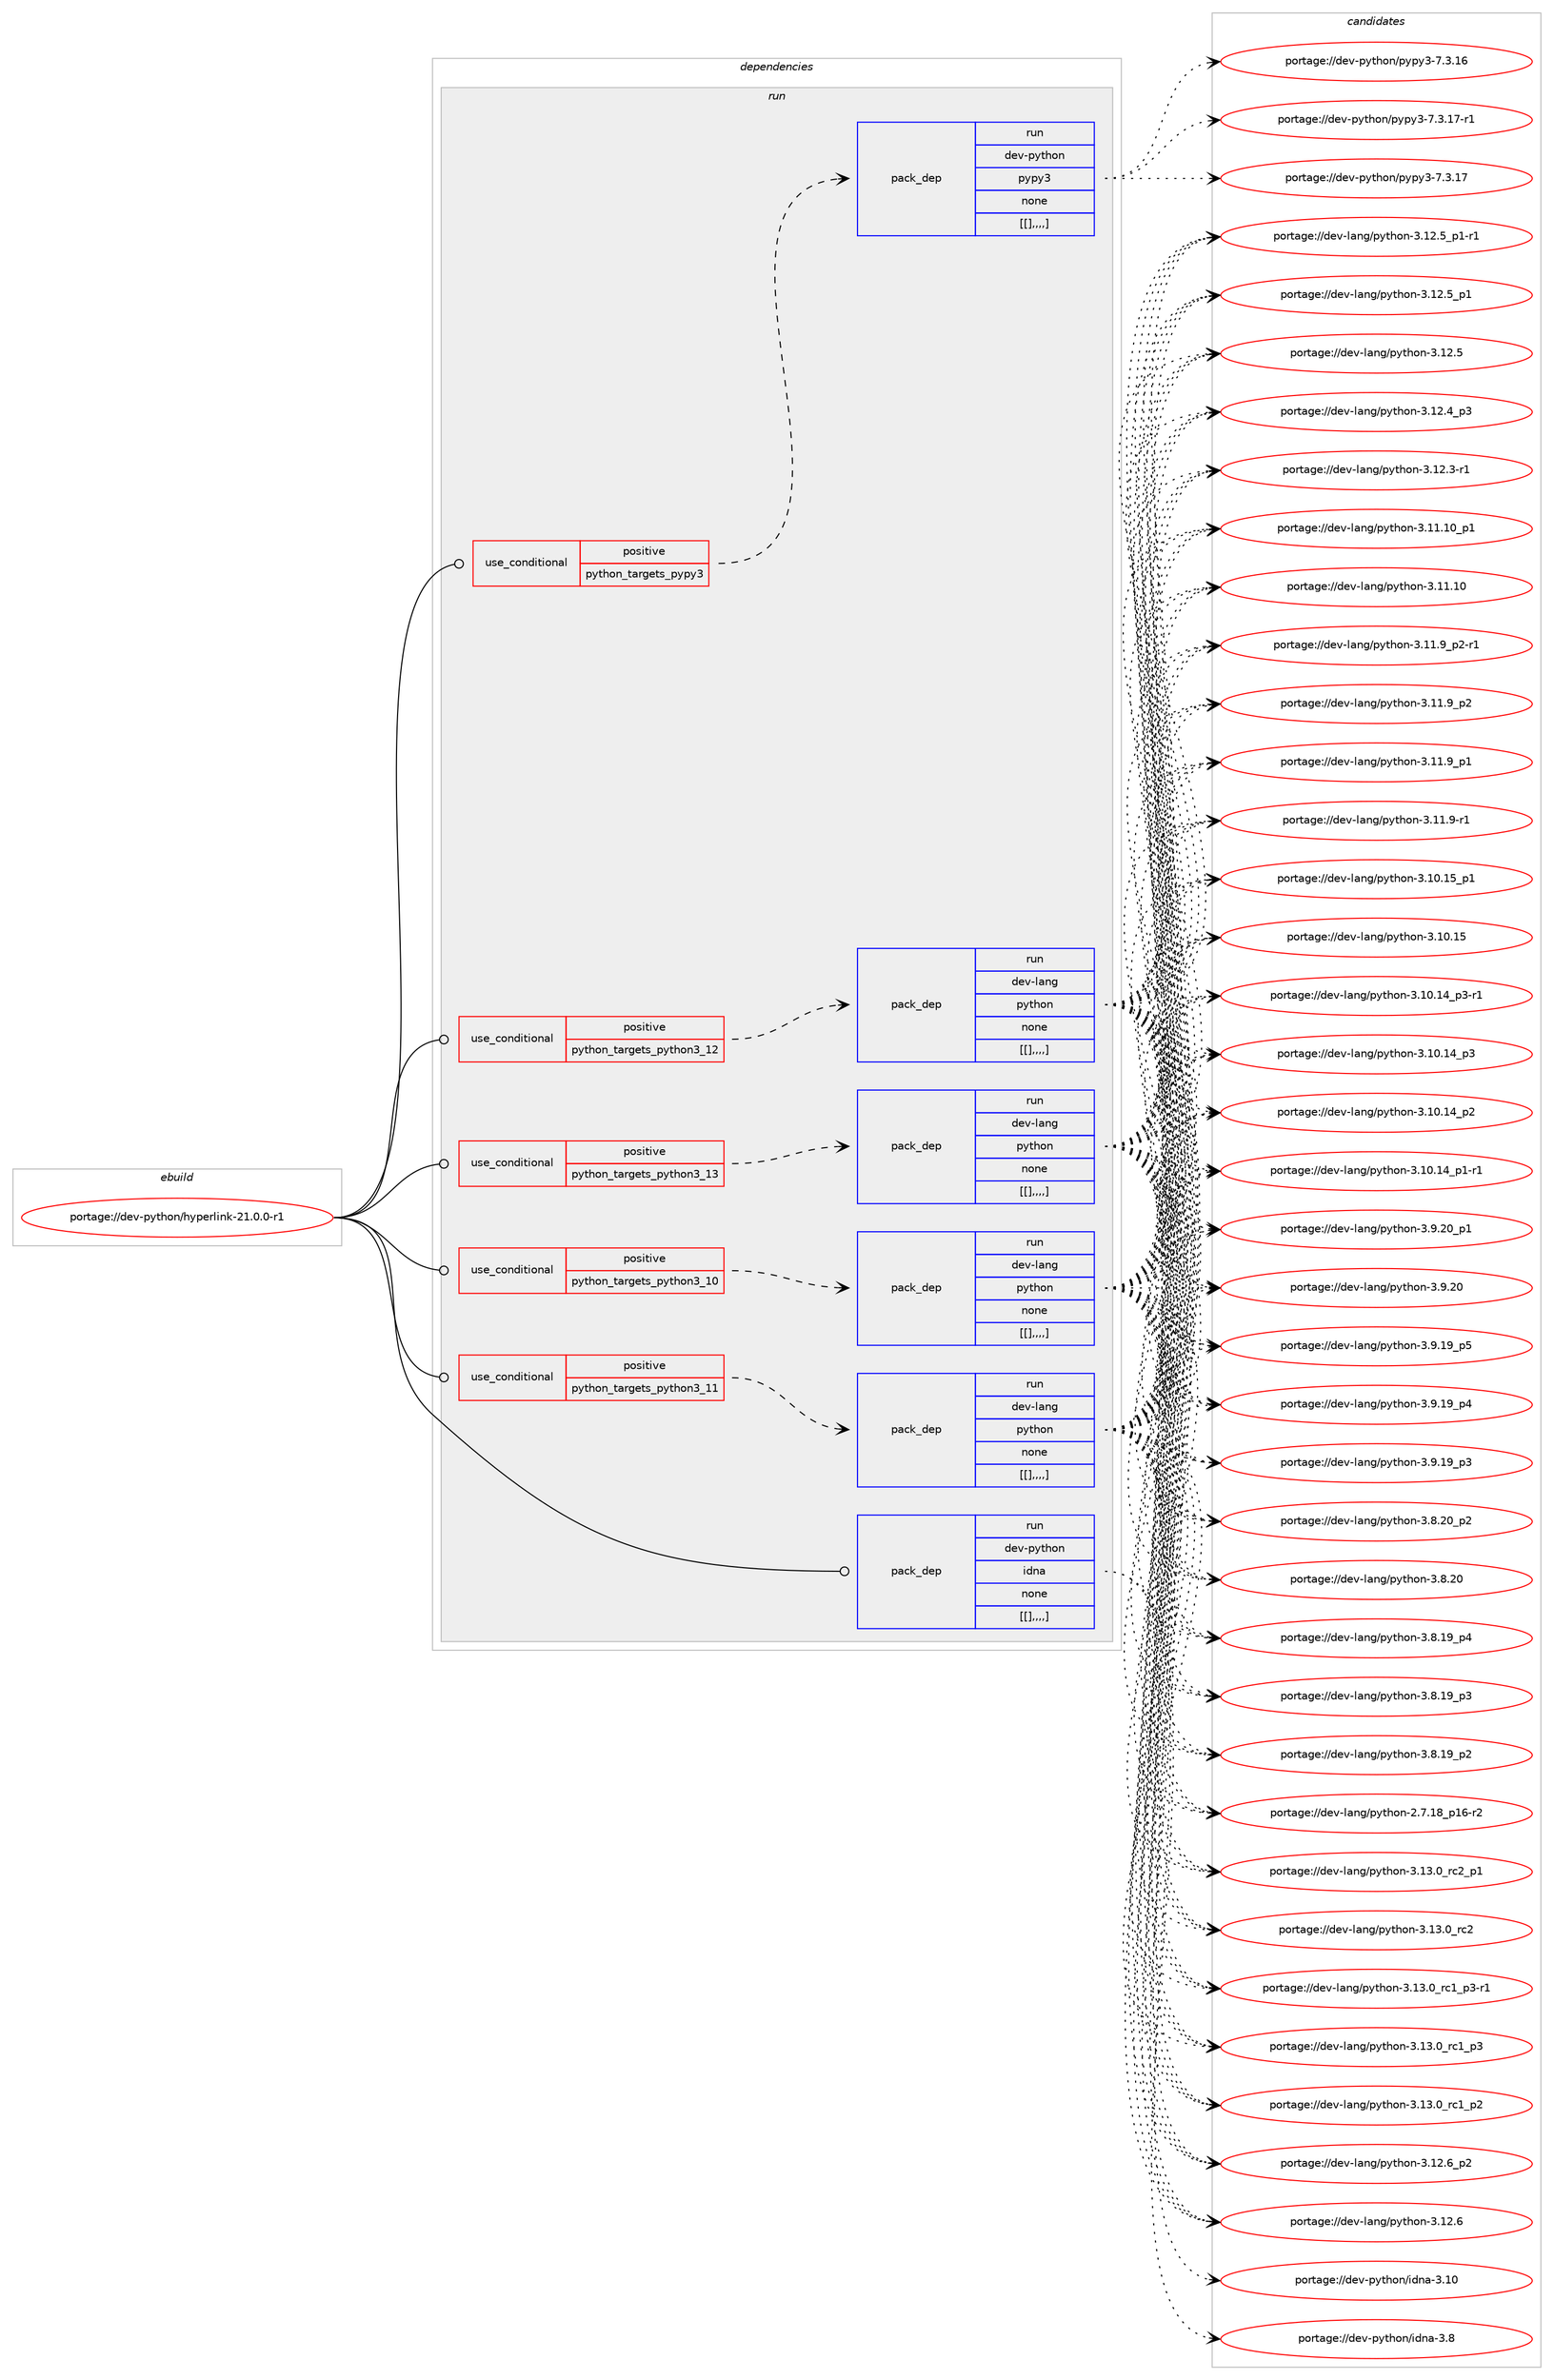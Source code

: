 digraph prolog {

# *************
# Graph options
# *************

newrank=true;
concentrate=true;
compound=true;
graph [rankdir=LR,fontname=Helvetica,fontsize=10,ranksep=1.5];#, ranksep=2.5, nodesep=0.2];
edge  [arrowhead=vee];
node  [fontname=Helvetica,fontsize=10];

# **********
# The ebuild
# **********

subgraph cluster_leftcol {
color=gray;
label=<<i>ebuild</i>>;
id [label="portage://dev-python/hyperlink-21.0.0-r1", color=red, width=4, href="../dev-python/hyperlink-21.0.0-r1.svg"];
}

# ****************
# The dependencies
# ****************

subgraph cluster_midcol {
color=gray;
label=<<i>dependencies</i>>;
subgraph cluster_compile {
fillcolor="#eeeeee";
style=filled;
label=<<i>compile</i>>;
}
subgraph cluster_compileandrun {
fillcolor="#eeeeee";
style=filled;
label=<<i>compile and run</i>>;
}
subgraph cluster_run {
fillcolor="#eeeeee";
style=filled;
label=<<i>run</i>>;
subgraph cond34598 {
dependency149728 [label=<<TABLE BORDER="0" CELLBORDER="1" CELLSPACING="0" CELLPADDING="4"><TR><TD ROWSPAN="3" CELLPADDING="10">use_conditional</TD></TR><TR><TD>positive</TD></TR><TR><TD>python_targets_pypy3</TD></TR></TABLE>>, shape=none, color=red];
subgraph pack113916 {
dependency149729 [label=<<TABLE BORDER="0" CELLBORDER="1" CELLSPACING="0" CELLPADDING="4" WIDTH="220"><TR><TD ROWSPAN="6" CELLPADDING="30">pack_dep</TD></TR><TR><TD WIDTH="110">run</TD></TR><TR><TD>dev-python</TD></TR><TR><TD>pypy3</TD></TR><TR><TD>none</TD></TR><TR><TD>[[],,,,]</TD></TR></TABLE>>, shape=none, color=blue];
}
dependency149728:e -> dependency149729:w [weight=20,style="dashed",arrowhead="vee"];
}
id:e -> dependency149728:w [weight=20,style="solid",arrowhead="odot"];
subgraph cond34599 {
dependency149730 [label=<<TABLE BORDER="0" CELLBORDER="1" CELLSPACING="0" CELLPADDING="4"><TR><TD ROWSPAN="3" CELLPADDING="10">use_conditional</TD></TR><TR><TD>positive</TD></TR><TR><TD>python_targets_python3_10</TD></TR></TABLE>>, shape=none, color=red];
subgraph pack113917 {
dependency149731 [label=<<TABLE BORDER="0" CELLBORDER="1" CELLSPACING="0" CELLPADDING="4" WIDTH="220"><TR><TD ROWSPAN="6" CELLPADDING="30">pack_dep</TD></TR><TR><TD WIDTH="110">run</TD></TR><TR><TD>dev-lang</TD></TR><TR><TD>python</TD></TR><TR><TD>none</TD></TR><TR><TD>[[],,,,]</TD></TR></TABLE>>, shape=none, color=blue];
}
dependency149730:e -> dependency149731:w [weight=20,style="dashed",arrowhead="vee"];
}
id:e -> dependency149730:w [weight=20,style="solid",arrowhead="odot"];
subgraph cond34600 {
dependency149732 [label=<<TABLE BORDER="0" CELLBORDER="1" CELLSPACING="0" CELLPADDING="4"><TR><TD ROWSPAN="3" CELLPADDING="10">use_conditional</TD></TR><TR><TD>positive</TD></TR><TR><TD>python_targets_python3_11</TD></TR></TABLE>>, shape=none, color=red];
subgraph pack113918 {
dependency149733 [label=<<TABLE BORDER="0" CELLBORDER="1" CELLSPACING="0" CELLPADDING="4" WIDTH="220"><TR><TD ROWSPAN="6" CELLPADDING="30">pack_dep</TD></TR><TR><TD WIDTH="110">run</TD></TR><TR><TD>dev-lang</TD></TR><TR><TD>python</TD></TR><TR><TD>none</TD></TR><TR><TD>[[],,,,]</TD></TR></TABLE>>, shape=none, color=blue];
}
dependency149732:e -> dependency149733:w [weight=20,style="dashed",arrowhead="vee"];
}
id:e -> dependency149732:w [weight=20,style="solid",arrowhead="odot"];
subgraph cond34601 {
dependency149734 [label=<<TABLE BORDER="0" CELLBORDER="1" CELLSPACING="0" CELLPADDING="4"><TR><TD ROWSPAN="3" CELLPADDING="10">use_conditional</TD></TR><TR><TD>positive</TD></TR><TR><TD>python_targets_python3_12</TD></TR></TABLE>>, shape=none, color=red];
subgraph pack113919 {
dependency149735 [label=<<TABLE BORDER="0" CELLBORDER="1" CELLSPACING="0" CELLPADDING="4" WIDTH="220"><TR><TD ROWSPAN="6" CELLPADDING="30">pack_dep</TD></TR><TR><TD WIDTH="110">run</TD></TR><TR><TD>dev-lang</TD></TR><TR><TD>python</TD></TR><TR><TD>none</TD></TR><TR><TD>[[],,,,]</TD></TR></TABLE>>, shape=none, color=blue];
}
dependency149734:e -> dependency149735:w [weight=20,style="dashed",arrowhead="vee"];
}
id:e -> dependency149734:w [weight=20,style="solid",arrowhead="odot"];
subgraph cond34602 {
dependency149736 [label=<<TABLE BORDER="0" CELLBORDER="1" CELLSPACING="0" CELLPADDING="4"><TR><TD ROWSPAN="3" CELLPADDING="10">use_conditional</TD></TR><TR><TD>positive</TD></TR><TR><TD>python_targets_python3_13</TD></TR></TABLE>>, shape=none, color=red];
subgraph pack113920 {
dependency149737 [label=<<TABLE BORDER="0" CELLBORDER="1" CELLSPACING="0" CELLPADDING="4" WIDTH="220"><TR><TD ROWSPAN="6" CELLPADDING="30">pack_dep</TD></TR><TR><TD WIDTH="110">run</TD></TR><TR><TD>dev-lang</TD></TR><TR><TD>python</TD></TR><TR><TD>none</TD></TR><TR><TD>[[],,,,]</TD></TR></TABLE>>, shape=none, color=blue];
}
dependency149736:e -> dependency149737:w [weight=20,style="dashed",arrowhead="vee"];
}
id:e -> dependency149736:w [weight=20,style="solid",arrowhead="odot"];
subgraph pack113921 {
dependency149738 [label=<<TABLE BORDER="0" CELLBORDER="1" CELLSPACING="0" CELLPADDING="4" WIDTH="220"><TR><TD ROWSPAN="6" CELLPADDING="30">pack_dep</TD></TR><TR><TD WIDTH="110">run</TD></TR><TR><TD>dev-python</TD></TR><TR><TD>idna</TD></TR><TR><TD>none</TD></TR><TR><TD>[[],,,,]</TD></TR></TABLE>>, shape=none, color=blue];
}
id:e -> dependency149738:w [weight=20,style="solid",arrowhead="odot"];
}
}

# **************
# The candidates
# **************

subgraph cluster_choices {
rank=same;
color=gray;
label=<<i>candidates</i>>;

subgraph choice113916 {
color=black;
nodesep=1;
choice100101118451121211161041111104711212111212151455546514649554511449 [label="portage://dev-python/pypy3-7.3.17-r1", color=red, width=4,href="../dev-python/pypy3-7.3.17-r1.svg"];
choice10010111845112121116104111110471121211121215145554651464955 [label="portage://dev-python/pypy3-7.3.17", color=red, width=4,href="../dev-python/pypy3-7.3.17.svg"];
choice10010111845112121116104111110471121211121215145554651464954 [label="portage://dev-python/pypy3-7.3.16", color=red, width=4,href="../dev-python/pypy3-7.3.16.svg"];
dependency149729:e -> choice100101118451121211161041111104711212111212151455546514649554511449:w [style=dotted,weight="100"];
dependency149729:e -> choice10010111845112121116104111110471121211121215145554651464955:w [style=dotted,weight="100"];
dependency149729:e -> choice10010111845112121116104111110471121211121215145554651464954:w [style=dotted,weight="100"];
}
subgraph choice113917 {
color=black;
nodesep=1;
choice100101118451089711010347112121116104111110455146495146489511499509511249 [label="portage://dev-lang/python-3.13.0_rc2_p1", color=red, width=4,href="../dev-lang/python-3.13.0_rc2_p1.svg"];
choice10010111845108971101034711212111610411111045514649514648951149950 [label="portage://dev-lang/python-3.13.0_rc2", color=red, width=4,href="../dev-lang/python-3.13.0_rc2.svg"];
choice1001011184510897110103471121211161041111104551464951464895114994995112514511449 [label="portage://dev-lang/python-3.13.0_rc1_p3-r1", color=red, width=4,href="../dev-lang/python-3.13.0_rc1_p3-r1.svg"];
choice100101118451089711010347112121116104111110455146495146489511499499511251 [label="portage://dev-lang/python-3.13.0_rc1_p3", color=red, width=4,href="../dev-lang/python-3.13.0_rc1_p3.svg"];
choice100101118451089711010347112121116104111110455146495146489511499499511250 [label="portage://dev-lang/python-3.13.0_rc1_p2", color=red, width=4,href="../dev-lang/python-3.13.0_rc1_p2.svg"];
choice100101118451089711010347112121116104111110455146495046549511250 [label="portage://dev-lang/python-3.12.6_p2", color=red, width=4,href="../dev-lang/python-3.12.6_p2.svg"];
choice10010111845108971101034711212111610411111045514649504654 [label="portage://dev-lang/python-3.12.6", color=red, width=4,href="../dev-lang/python-3.12.6.svg"];
choice1001011184510897110103471121211161041111104551464950465395112494511449 [label="portage://dev-lang/python-3.12.5_p1-r1", color=red, width=4,href="../dev-lang/python-3.12.5_p1-r1.svg"];
choice100101118451089711010347112121116104111110455146495046539511249 [label="portage://dev-lang/python-3.12.5_p1", color=red, width=4,href="../dev-lang/python-3.12.5_p1.svg"];
choice10010111845108971101034711212111610411111045514649504653 [label="portage://dev-lang/python-3.12.5", color=red, width=4,href="../dev-lang/python-3.12.5.svg"];
choice100101118451089711010347112121116104111110455146495046529511251 [label="portage://dev-lang/python-3.12.4_p3", color=red, width=4,href="../dev-lang/python-3.12.4_p3.svg"];
choice100101118451089711010347112121116104111110455146495046514511449 [label="portage://dev-lang/python-3.12.3-r1", color=red, width=4,href="../dev-lang/python-3.12.3-r1.svg"];
choice10010111845108971101034711212111610411111045514649494649489511249 [label="portage://dev-lang/python-3.11.10_p1", color=red, width=4,href="../dev-lang/python-3.11.10_p1.svg"];
choice1001011184510897110103471121211161041111104551464949464948 [label="portage://dev-lang/python-3.11.10", color=red, width=4,href="../dev-lang/python-3.11.10.svg"];
choice1001011184510897110103471121211161041111104551464949465795112504511449 [label="portage://dev-lang/python-3.11.9_p2-r1", color=red, width=4,href="../dev-lang/python-3.11.9_p2-r1.svg"];
choice100101118451089711010347112121116104111110455146494946579511250 [label="portage://dev-lang/python-3.11.9_p2", color=red, width=4,href="../dev-lang/python-3.11.9_p2.svg"];
choice100101118451089711010347112121116104111110455146494946579511249 [label="portage://dev-lang/python-3.11.9_p1", color=red, width=4,href="../dev-lang/python-3.11.9_p1.svg"];
choice100101118451089711010347112121116104111110455146494946574511449 [label="portage://dev-lang/python-3.11.9-r1", color=red, width=4,href="../dev-lang/python-3.11.9-r1.svg"];
choice10010111845108971101034711212111610411111045514649484649539511249 [label="portage://dev-lang/python-3.10.15_p1", color=red, width=4,href="../dev-lang/python-3.10.15_p1.svg"];
choice1001011184510897110103471121211161041111104551464948464953 [label="portage://dev-lang/python-3.10.15", color=red, width=4,href="../dev-lang/python-3.10.15.svg"];
choice100101118451089711010347112121116104111110455146494846495295112514511449 [label="portage://dev-lang/python-3.10.14_p3-r1", color=red, width=4,href="../dev-lang/python-3.10.14_p3-r1.svg"];
choice10010111845108971101034711212111610411111045514649484649529511251 [label="portage://dev-lang/python-3.10.14_p3", color=red, width=4,href="../dev-lang/python-3.10.14_p3.svg"];
choice10010111845108971101034711212111610411111045514649484649529511250 [label="portage://dev-lang/python-3.10.14_p2", color=red, width=4,href="../dev-lang/python-3.10.14_p2.svg"];
choice100101118451089711010347112121116104111110455146494846495295112494511449 [label="portage://dev-lang/python-3.10.14_p1-r1", color=red, width=4,href="../dev-lang/python-3.10.14_p1-r1.svg"];
choice100101118451089711010347112121116104111110455146574650489511249 [label="portage://dev-lang/python-3.9.20_p1", color=red, width=4,href="../dev-lang/python-3.9.20_p1.svg"];
choice10010111845108971101034711212111610411111045514657465048 [label="portage://dev-lang/python-3.9.20", color=red, width=4,href="../dev-lang/python-3.9.20.svg"];
choice100101118451089711010347112121116104111110455146574649579511253 [label="portage://dev-lang/python-3.9.19_p5", color=red, width=4,href="../dev-lang/python-3.9.19_p5.svg"];
choice100101118451089711010347112121116104111110455146574649579511252 [label="portage://dev-lang/python-3.9.19_p4", color=red, width=4,href="../dev-lang/python-3.9.19_p4.svg"];
choice100101118451089711010347112121116104111110455146574649579511251 [label="portage://dev-lang/python-3.9.19_p3", color=red, width=4,href="../dev-lang/python-3.9.19_p3.svg"];
choice100101118451089711010347112121116104111110455146564650489511250 [label="portage://dev-lang/python-3.8.20_p2", color=red, width=4,href="../dev-lang/python-3.8.20_p2.svg"];
choice10010111845108971101034711212111610411111045514656465048 [label="portage://dev-lang/python-3.8.20", color=red, width=4,href="../dev-lang/python-3.8.20.svg"];
choice100101118451089711010347112121116104111110455146564649579511252 [label="portage://dev-lang/python-3.8.19_p4", color=red, width=4,href="../dev-lang/python-3.8.19_p4.svg"];
choice100101118451089711010347112121116104111110455146564649579511251 [label="portage://dev-lang/python-3.8.19_p3", color=red, width=4,href="../dev-lang/python-3.8.19_p3.svg"];
choice100101118451089711010347112121116104111110455146564649579511250 [label="portage://dev-lang/python-3.8.19_p2", color=red, width=4,href="../dev-lang/python-3.8.19_p2.svg"];
choice100101118451089711010347112121116104111110455046554649569511249544511450 [label="portage://dev-lang/python-2.7.18_p16-r2", color=red, width=4,href="../dev-lang/python-2.7.18_p16-r2.svg"];
dependency149731:e -> choice100101118451089711010347112121116104111110455146495146489511499509511249:w [style=dotted,weight="100"];
dependency149731:e -> choice10010111845108971101034711212111610411111045514649514648951149950:w [style=dotted,weight="100"];
dependency149731:e -> choice1001011184510897110103471121211161041111104551464951464895114994995112514511449:w [style=dotted,weight="100"];
dependency149731:e -> choice100101118451089711010347112121116104111110455146495146489511499499511251:w [style=dotted,weight="100"];
dependency149731:e -> choice100101118451089711010347112121116104111110455146495146489511499499511250:w [style=dotted,weight="100"];
dependency149731:e -> choice100101118451089711010347112121116104111110455146495046549511250:w [style=dotted,weight="100"];
dependency149731:e -> choice10010111845108971101034711212111610411111045514649504654:w [style=dotted,weight="100"];
dependency149731:e -> choice1001011184510897110103471121211161041111104551464950465395112494511449:w [style=dotted,weight="100"];
dependency149731:e -> choice100101118451089711010347112121116104111110455146495046539511249:w [style=dotted,weight="100"];
dependency149731:e -> choice10010111845108971101034711212111610411111045514649504653:w [style=dotted,weight="100"];
dependency149731:e -> choice100101118451089711010347112121116104111110455146495046529511251:w [style=dotted,weight="100"];
dependency149731:e -> choice100101118451089711010347112121116104111110455146495046514511449:w [style=dotted,weight="100"];
dependency149731:e -> choice10010111845108971101034711212111610411111045514649494649489511249:w [style=dotted,weight="100"];
dependency149731:e -> choice1001011184510897110103471121211161041111104551464949464948:w [style=dotted,weight="100"];
dependency149731:e -> choice1001011184510897110103471121211161041111104551464949465795112504511449:w [style=dotted,weight="100"];
dependency149731:e -> choice100101118451089711010347112121116104111110455146494946579511250:w [style=dotted,weight="100"];
dependency149731:e -> choice100101118451089711010347112121116104111110455146494946579511249:w [style=dotted,weight="100"];
dependency149731:e -> choice100101118451089711010347112121116104111110455146494946574511449:w [style=dotted,weight="100"];
dependency149731:e -> choice10010111845108971101034711212111610411111045514649484649539511249:w [style=dotted,weight="100"];
dependency149731:e -> choice1001011184510897110103471121211161041111104551464948464953:w [style=dotted,weight="100"];
dependency149731:e -> choice100101118451089711010347112121116104111110455146494846495295112514511449:w [style=dotted,weight="100"];
dependency149731:e -> choice10010111845108971101034711212111610411111045514649484649529511251:w [style=dotted,weight="100"];
dependency149731:e -> choice10010111845108971101034711212111610411111045514649484649529511250:w [style=dotted,weight="100"];
dependency149731:e -> choice100101118451089711010347112121116104111110455146494846495295112494511449:w [style=dotted,weight="100"];
dependency149731:e -> choice100101118451089711010347112121116104111110455146574650489511249:w [style=dotted,weight="100"];
dependency149731:e -> choice10010111845108971101034711212111610411111045514657465048:w [style=dotted,weight="100"];
dependency149731:e -> choice100101118451089711010347112121116104111110455146574649579511253:w [style=dotted,weight="100"];
dependency149731:e -> choice100101118451089711010347112121116104111110455146574649579511252:w [style=dotted,weight="100"];
dependency149731:e -> choice100101118451089711010347112121116104111110455146574649579511251:w [style=dotted,weight="100"];
dependency149731:e -> choice100101118451089711010347112121116104111110455146564650489511250:w [style=dotted,weight="100"];
dependency149731:e -> choice10010111845108971101034711212111610411111045514656465048:w [style=dotted,weight="100"];
dependency149731:e -> choice100101118451089711010347112121116104111110455146564649579511252:w [style=dotted,weight="100"];
dependency149731:e -> choice100101118451089711010347112121116104111110455146564649579511251:w [style=dotted,weight="100"];
dependency149731:e -> choice100101118451089711010347112121116104111110455146564649579511250:w [style=dotted,weight="100"];
dependency149731:e -> choice100101118451089711010347112121116104111110455046554649569511249544511450:w [style=dotted,weight="100"];
}
subgraph choice113918 {
color=black;
nodesep=1;
choice100101118451089711010347112121116104111110455146495146489511499509511249 [label="portage://dev-lang/python-3.13.0_rc2_p1", color=red, width=4,href="../dev-lang/python-3.13.0_rc2_p1.svg"];
choice10010111845108971101034711212111610411111045514649514648951149950 [label="portage://dev-lang/python-3.13.0_rc2", color=red, width=4,href="../dev-lang/python-3.13.0_rc2.svg"];
choice1001011184510897110103471121211161041111104551464951464895114994995112514511449 [label="portage://dev-lang/python-3.13.0_rc1_p3-r1", color=red, width=4,href="../dev-lang/python-3.13.0_rc1_p3-r1.svg"];
choice100101118451089711010347112121116104111110455146495146489511499499511251 [label="portage://dev-lang/python-3.13.0_rc1_p3", color=red, width=4,href="../dev-lang/python-3.13.0_rc1_p3.svg"];
choice100101118451089711010347112121116104111110455146495146489511499499511250 [label="portage://dev-lang/python-3.13.0_rc1_p2", color=red, width=4,href="../dev-lang/python-3.13.0_rc1_p2.svg"];
choice100101118451089711010347112121116104111110455146495046549511250 [label="portage://dev-lang/python-3.12.6_p2", color=red, width=4,href="../dev-lang/python-3.12.6_p2.svg"];
choice10010111845108971101034711212111610411111045514649504654 [label="portage://dev-lang/python-3.12.6", color=red, width=4,href="../dev-lang/python-3.12.6.svg"];
choice1001011184510897110103471121211161041111104551464950465395112494511449 [label="portage://dev-lang/python-3.12.5_p1-r1", color=red, width=4,href="../dev-lang/python-3.12.5_p1-r1.svg"];
choice100101118451089711010347112121116104111110455146495046539511249 [label="portage://dev-lang/python-3.12.5_p1", color=red, width=4,href="../dev-lang/python-3.12.5_p1.svg"];
choice10010111845108971101034711212111610411111045514649504653 [label="portage://dev-lang/python-3.12.5", color=red, width=4,href="../dev-lang/python-3.12.5.svg"];
choice100101118451089711010347112121116104111110455146495046529511251 [label="portage://dev-lang/python-3.12.4_p3", color=red, width=4,href="../dev-lang/python-3.12.4_p3.svg"];
choice100101118451089711010347112121116104111110455146495046514511449 [label="portage://dev-lang/python-3.12.3-r1", color=red, width=4,href="../dev-lang/python-3.12.3-r1.svg"];
choice10010111845108971101034711212111610411111045514649494649489511249 [label="portage://dev-lang/python-3.11.10_p1", color=red, width=4,href="../dev-lang/python-3.11.10_p1.svg"];
choice1001011184510897110103471121211161041111104551464949464948 [label="portage://dev-lang/python-3.11.10", color=red, width=4,href="../dev-lang/python-3.11.10.svg"];
choice1001011184510897110103471121211161041111104551464949465795112504511449 [label="portage://dev-lang/python-3.11.9_p2-r1", color=red, width=4,href="../dev-lang/python-3.11.9_p2-r1.svg"];
choice100101118451089711010347112121116104111110455146494946579511250 [label="portage://dev-lang/python-3.11.9_p2", color=red, width=4,href="../dev-lang/python-3.11.9_p2.svg"];
choice100101118451089711010347112121116104111110455146494946579511249 [label="portage://dev-lang/python-3.11.9_p1", color=red, width=4,href="../dev-lang/python-3.11.9_p1.svg"];
choice100101118451089711010347112121116104111110455146494946574511449 [label="portage://dev-lang/python-3.11.9-r1", color=red, width=4,href="../dev-lang/python-3.11.9-r1.svg"];
choice10010111845108971101034711212111610411111045514649484649539511249 [label="portage://dev-lang/python-3.10.15_p1", color=red, width=4,href="../dev-lang/python-3.10.15_p1.svg"];
choice1001011184510897110103471121211161041111104551464948464953 [label="portage://dev-lang/python-3.10.15", color=red, width=4,href="../dev-lang/python-3.10.15.svg"];
choice100101118451089711010347112121116104111110455146494846495295112514511449 [label="portage://dev-lang/python-3.10.14_p3-r1", color=red, width=4,href="../dev-lang/python-3.10.14_p3-r1.svg"];
choice10010111845108971101034711212111610411111045514649484649529511251 [label="portage://dev-lang/python-3.10.14_p3", color=red, width=4,href="../dev-lang/python-3.10.14_p3.svg"];
choice10010111845108971101034711212111610411111045514649484649529511250 [label="portage://dev-lang/python-3.10.14_p2", color=red, width=4,href="../dev-lang/python-3.10.14_p2.svg"];
choice100101118451089711010347112121116104111110455146494846495295112494511449 [label="portage://dev-lang/python-3.10.14_p1-r1", color=red, width=4,href="../dev-lang/python-3.10.14_p1-r1.svg"];
choice100101118451089711010347112121116104111110455146574650489511249 [label="portage://dev-lang/python-3.9.20_p1", color=red, width=4,href="../dev-lang/python-3.9.20_p1.svg"];
choice10010111845108971101034711212111610411111045514657465048 [label="portage://dev-lang/python-3.9.20", color=red, width=4,href="../dev-lang/python-3.9.20.svg"];
choice100101118451089711010347112121116104111110455146574649579511253 [label="portage://dev-lang/python-3.9.19_p5", color=red, width=4,href="../dev-lang/python-3.9.19_p5.svg"];
choice100101118451089711010347112121116104111110455146574649579511252 [label="portage://dev-lang/python-3.9.19_p4", color=red, width=4,href="../dev-lang/python-3.9.19_p4.svg"];
choice100101118451089711010347112121116104111110455146574649579511251 [label="portage://dev-lang/python-3.9.19_p3", color=red, width=4,href="../dev-lang/python-3.9.19_p3.svg"];
choice100101118451089711010347112121116104111110455146564650489511250 [label="portage://dev-lang/python-3.8.20_p2", color=red, width=4,href="../dev-lang/python-3.8.20_p2.svg"];
choice10010111845108971101034711212111610411111045514656465048 [label="portage://dev-lang/python-3.8.20", color=red, width=4,href="../dev-lang/python-3.8.20.svg"];
choice100101118451089711010347112121116104111110455146564649579511252 [label="portage://dev-lang/python-3.8.19_p4", color=red, width=4,href="../dev-lang/python-3.8.19_p4.svg"];
choice100101118451089711010347112121116104111110455146564649579511251 [label="portage://dev-lang/python-3.8.19_p3", color=red, width=4,href="../dev-lang/python-3.8.19_p3.svg"];
choice100101118451089711010347112121116104111110455146564649579511250 [label="portage://dev-lang/python-3.8.19_p2", color=red, width=4,href="../dev-lang/python-3.8.19_p2.svg"];
choice100101118451089711010347112121116104111110455046554649569511249544511450 [label="portage://dev-lang/python-2.7.18_p16-r2", color=red, width=4,href="../dev-lang/python-2.7.18_p16-r2.svg"];
dependency149733:e -> choice100101118451089711010347112121116104111110455146495146489511499509511249:w [style=dotted,weight="100"];
dependency149733:e -> choice10010111845108971101034711212111610411111045514649514648951149950:w [style=dotted,weight="100"];
dependency149733:e -> choice1001011184510897110103471121211161041111104551464951464895114994995112514511449:w [style=dotted,weight="100"];
dependency149733:e -> choice100101118451089711010347112121116104111110455146495146489511499499511251:w [style=dotted,weight="100"];
dependency149733:e -> choice100101118451089711010347112121116104111110455146495146489511499499511250:w [style=dotted,weight="100"];
dependency149733:e -> choice100101118451089711010347112121116104111110455146495046549511250:w [style=dotted,weight="100"];
dependency149733:e -> choice10010111845108971101034711212111610411111045514649504654:w [style=dotted,weight="100"];
dependency149733:e -> choice1001011184510897110103471121211161041111104551464950465395112494511449:w [style=dotted,weight="100"];
dependency149733:e -> choice100101118451089711010347112121116104111110455146495046539511249:w [style=dotted,weight="100"];
dependency149733:e -> choice10010111845108971101034711212111610411111045514649504653:w [style=dotted,weight="100"];
dependency149733:e -> choice100101118451089711010347112121116104111110455146495046529511251:w [style=dotted,weight="100"];
dependency149733:e -> choice100101118451089711010347112121116104111110455146495046514511449:w [style=dotted,weight="100"];
dependency149733:e -> choice10010111845108971101034711212111610411111045514649494649489511249:w [style=dotted,weight="100"];
dependency149733:e -> choice1001011184510897110103471121211161041111104551464949464948:w [style=dotted,weight="100"];
dependency149733:e -> choice1001011184510897110103471121211161041111104551464949465795112504511449:w [style=dotted,weight="100"];
dependency149733:e -> choice100101118451089711010347112121116104111110455146494946579511250:w [style=dotted,weight="100"];
dependency149733:e -> choice100101118451089711010347112121116104111110455146494946579511249:w [style=dotted,weight="100"];
dependency149733:e -> choice100101118451089711010347112121116104111110455146494946574511449:w [style=dotted,weight="100"];
dependency149733:e -> choice10010111845108971101034711212111610411111045514649484649539511249:w [style=dotted,weight="100"];
dependency149733:e -> choice1001011184510897110103471121211161041111104551464948464953:w [style=dotted,weight="100"];
dependency149733:e -> choice100101118451089711010347112121116104111110455146494846495295112514511449:w [style=dotted,weight="100"];
dependency149733:e -> choice10010111845108971101034711212111610411111045514649484649529511251:w [style=dotted,weight="100"];
dependency149733:e -> choice10010111845108971101034711212111610411111045514649484649529511250:w [style=dotted,weight="100"];
dependency149733:e -> choice100101118451089711010347112121116104111110455146494846495295112494511449:w [style=dotted,weight="100"];
dependency149733:e -> choice100101118451089711010347112121116104111110455146574650489511249:w [style=dotted,weight="100"];
dependency149733:e -> choice10010111845108971101034711212111610411111045514657465048:w [style=dotted,weight="100"];
dependency149733:e -> choice100101118451089711010347112121116104111110455146574649579511253:w [style=dotted,weight="100"];
dependency149733:e -> choice100101118451089711010347112121116104111110455146574649579511252:w [style=dotted,weight="100"];
dependency149733:e -> choice100101118451089711010347112121116104111110455146574649579511251:w [style=dotted,weight="100"];
dependency149733:e -> choice100101118451089711010347112121116104111110455146564650489511250:w [style=dotted,weight="100"];
dependency149733:e -> choice10010111845108971101034711212111610411111045514656465048:w [style=dotted,weight="100"];
dependency149733:e -> choice100101118451089711010347112121116104111110455146564649579511252:w [style=dotted,weight="100"];
dependency149733:e -> choice100101118451089711010347112121116104111110455146564649579511251:w [style=dotted,weight="100"];
dependency149733:e -> choice100101118451089711010347112121116104111110455146564649579511250:w [style=dotted,weight="100"];
dependency149733:e -> choice100101118451089711010347112121116104111110455046554649569511249544511450:w [style=dotted,weight="100"];
}
subgraph choice113919 {
color=black;
nodesep=1;
choice100101118451089711010347112121116104111110455146495146489511499509511249 [label="portage://dev-lang/python-3.13.0_rc2_p1", color=red, width=4,href="../dev-lang/python-3.13.0_rc2_p1.svg"];
choice10010111845108971101034711212111610411111045514649514648951149950 [label="portage://dev-lang/python-3.13.0_rc2", color=red, width=4,href="../dev-lang/python-3.13.0_rc2.svg"];
choice1001011184510897110103471121211161041111104551464951464895114994995112514511449 [label="portage://dev-lang/python-3.13.0_rc1_p3-r1", color=red, width=4,href="../dev-lang/python-3.13.0_rc1_p3-r1.svg"];
choice100101118451089711010347112121116104111110455146495146489511499499511251 [label="portage://dev-lang/python-3.13.0_rc1_p3", color=red, width=4,href="../dev-lang/python-3.13.0_rc1_p3.svg"];
choice100101118451089711010347112121116104111110455146495146489511499499511250 [label="portage://dev-lang/python-3.13.0_rc1_p2", color=red, width=4,href="../dev-lang/python-3.13.0_rc1_p2.svg"];
choice100101118451089711010347112121116104111110455146495046549511250 [label="portage://dev-lang/python-3.12.6_p2", color=red, width=4,href="../dev-lang/python-3.12.6_p2.svg"];
choice10010111845108971101034711212111610411111045514649504654 [label="portage://dev-lang/python-3.12.6", color=red, width=4,href="../dev-lang/python-3.12.6.svg"];
choice1001011184510897110103471121211161041111104551464950465395112494511449 [label="portage://dev-lang/python-3.12.5_p1-r1", color=red, width=4,href="../dev-lang/python-3.12.5_p1-r1.svg"];
choice100101118451089711010347112121116104111110455146495046539511249 [label="portage://dev-lang/python-3.12.5_p1", color=red, width=4,href="../dev-lang/python-3.12.5_p1.svg"];
choice10010111845108971101034711212111610411111045514649504653 [label="portage://dev-lang/python-3.12.5", color=red, width=4,href="../dev-lang/python-3.12.5.svg"];
choice100101118451089711010347112121116104111110455146495046529511251 [label="portage://dev-lang/python-3.12.4_p3", color=red, width=4,href="../dev-lang/python-3.12.4_p3.svg"];
choice100101118451089711010347112121116104111110455146495046514511449 [label="portage://dev-lang/python-3.12.3-r1", color=red, width=4,href="../dev-lang/python-3.12.3-r1.svg"];
choice10010111845108971101034711212111610411111045514649494649489511249 [label="portage://dev-lang/python-3.11.10_p1", color=red, width=4,href="../dev-lang/python-3.11.10_p1.svg"];
choice1001011184510897110103471121211161041111104551464949464948 [label="portage://dev-lang/python-3.11.10", color=red, width=4,href="../dev-lang/python-3.11.10.svg"];
choice1001011184510897110103471121211161041111104551464949465795112504511449 [label="portage://dev-lang/python-3.11.9_p2-r1", color=red, width=4,href="../dev-lang/python-3.11.9_p2-r1.svg"];
choice100101118451089711010347112121116104111110455146494946579511250 [label="portage://dev-lang/python-3.11.9_p2", color=red, width=4,href="../dev-lang/python-3.11.9_p2.svg"];
choice100101118451089711010347112121116104111110455146494946579511249 [label="portage://dev-lang/python-3.11.9_p1", color=red, width=4,href="../dev-lang/python-3.11.9_p1.svg"];
choice100101118451089711010347112121116104111110455146494946574511449 [label="portage://dev-lang/python-3.11.9-r1", color=red, width=4,href="../dev-lang/python-3.11.9-r1.svg"];
choice10010111845108971101034711212111610411111045514649484649539511249 [label="portage://dev-lang/python-3.10.15_p1", color=red, width=4,href="../dev-lang/python-3.10.15_p1.svg"];
choice1001011184510897110103471121211161041111104551464948464953 [label="portage://dev-lang/python-3.10.15", color=red, width=4,href="../dev-lang/python-3.10.15.svg"];
choice100101118451089711010347112121116104111110455146494846495295112514511449 [label="portage://dev-lang/python-3.10.14_p3-r1", color=red, width=4,href="../dev-lang/python-3.10.14_p3-r1.svg"];
choice10010111845108971101034711212111610411111045514649484649529511251 [label="portage://dev-lang/python-3.10.14_p3", color=red, width=4,href="../dev-lang/python-3.10.14_p3.svg"];
choice10010111845108971101034711212111610411111045514649484649529511250 [label="portage://dev-lang/python-3.10.14_p2", color=red, width=4,href="../dev-lang/python-3.10.14_p2.svg"];
choice100101118451089711010347112121116104111110455146494846495295112494511449 [label="portage://dev-lang/python-3.10.14_p1-r1", color=red, width=4,href="../dev-lang/python-3.10.14_p1-r1.svg"];
choice100101118451089711010347112121116104111110455146574650489511249 [label="portage://dev-lang/python-3.9.20_p1", color=red, width=4,href="../dev-lang/python-3.9.20_p1.svg"];
choice10010111845108971101034711212111610411111045514657465048 [label="portage://dev-lang/python-3.9.20", color=red, width=4,href="../dev-lang/python-3.9.20.svg"];
choice100101118451089711010347112121116104111110455146574649579511253 [label="portage://dev-lang/python-3.9.19_p5", color=red, width=4,href="../dev-lang/python-3.9.19_p5.svg"];
choice100101118451089711010347112121116104111110455146574649579511252 [label="portage://dev-lang/python-3.9.19_p4", color=red, width=4,href="../dev-lang/python-3.9.19_p4.svg"];
choice100101118451089711010347112121116104111110455146574649579511251 [label="portage://dev-lang/python-3.9.19_p3", color=red, width=4,href="../dev-lang/python-3.9.19_p3.svg"];
choice100101118451089711010347112121116104111110455146564650489511250 [label="portage://dev-lang/python-3.8.20_p2", color=red, width=4,href="../dev-lang/python-3.8.20_p2.svg"];
choice10010111845108971101034711212111610411111045514656465048 [label="portage://dev-lang/python-3.8.20", color=red, width=4,href="../dev-lang/python-3.8.20.svg"];
choice100101118451089711010347112121116104111110455146564649579511252 [label="portage://dev-lang/python-3.8.19_p4", color=red, width=4,href="../dev-lang/python-3.8.19_p4.svg"];
choice100101118451089711010347112121116104111110455146564649579511251 [label="portage://dev-lang/python-3.8.19_p3", color=red, width=4,href="../dev-lang/python-3.8.19_p3.svg"];
choice100101118451089711010347112121116104111110455146564649579511250 [label="portage://dev-lang/python-3.8.19_p2", color=red, width=4,href="../dev-lang/python-3.8.19_p2.svg"];
choice100101118451089711010347112121116104111110455046554649569511249544511450 [label="portage://dev-lang/python-2.7.18_p16-r2", color=red, width=4,href="../dev-lang/python-2.7.18_p16-r2.svg"];
dependency149735:e -> choice100101118451089711010347112121116104111110455146495146489511499509511249:w [style=dotted,weight="100"];
dependency149735:e -> choice10010111845108971101034711212111610411111045514649514648951149950:w [style=dotted,weight="100"];
dependency149735:e -> choice1001011184510897110103471121211161041111104551464951464895114994995112514511449:w [style=dotted,weight="100"];
dependency149735:e -> choice100101118451089711010347112121116104111110455146495146489511499499511251:w [style=dotted,weight="100"];
dependency149735:e -> choice100101118451089711010347112121116104111110455146495146489511499499511250:w [style=dotted,weight="100"];
dependency149735:e -> choice100101118451089711010347112121116104111110455146495046549511250:w [style=dotted,weight="100"];
dependency149735:e -> choice10010111845108971101034711212111610411111045514649504654:w [style=dotted,weight="100"];
dependency149735:e -> choice1001011184510897110103471121211161041111104551464950465395112494511449:w [style=dotted,weight="100"];
dependency149735:e -> choice100101118451089711010347112121116104111110455146495046539511249:w [style=dotted,weight="100"];
dependency149735:e -> choice10010111845108971101034711212111610411111045514649504653:w [style=dotted,weight="100"];
dependency149735:e -> choice100101118451089711010347112121116104111110455146495046529511251:w [style=dotted,weight="100"];
dependency149735:e -> choice100101118451089711010347112121116104111110455146495046514511449:w [style=dotted,weight="100"];
dependency149735:e -> choice10010111845108971101034711212111610411111045514649494649489511249:w [style=dotted,weight="100"];
dependency149735:e -> choice1001011184510897110103471121211161041111104551464949464948:w [style=dotted,weight="100"];
dependency149735:e -> choice1001011184510897110103471121211161041111104551464949465795112504511449:w [style=dotted,weight="100"];
dependency149735:e -> choice100101118451089711010347112121116104111110455146494946579511250:w [style=dotted,weight="100"];
dependency149735:e -> choice100101118451089711010347112121116104111110455146494946579511249:w [style=dotted,weight="100"];
dependency149735:e -> choice100101118451089711010347112121116104111110455146494946574511449:w [style=dotted,weight="100"];
dependency149735:e -> choice10010111845108971101034711212111610411111045514649484649539511249:w [style=dotted,weight="100"];
dependency149735:e -> choice1001011184510897110103471121211161041111104551464948464953:w [style=dotted,weight="100"];
dependency149735:e -> choice100101118451089711010347112121116104111110455146494846495295112514511449:w [style=dotted,weight="100"];
dependency149735:e -> choice10010111845108971101034711212111610411111045514649484649529511251:w [style=dotted,weight="100"];
dependency149735:e -> choice10010111845108971101034711212111610411111045514649484649529511250:w [style=dotted,weight="100"];
dependency149735:e -> choice100101118451089711010347112121116104111110455146494846495295112494511449:w [style=dotted,weight="100"];
dependency149735:e -> choice100101118451089711010347112121116104111110455146574650489511249:w [style=dotted,weight="100"];
dependency149735:e -> choice10010111845108971101034711212111610411111045514657465048:w [style=dotted,weight="100"];
dependency149735:e -> choice100101118451089711010347112121116104111110455146574649579511253:w [style=dotted,weight="100"];
dependency149735:e -> choice100101118451089711010347112121116104111110455146574649579511252:w [style=dotted,weight="100"];
dependency149735:e -> choice100101118451089711010347112121116104111110455146574649579511251:w [style=dotted,weight="100"];
dependency149735:e -> choice100101118451089711010347112121116104111110455146564650489511250:w [style=dotted,weight="100"];
dependency149735:e -> choice10010111845108971101034711212111610411111045514656465048:w [style=dotted,weight="100"];
dependency149735:e -> choice100101118451089711010347112121116104111110455146564649579511252:w [style=dotted,weight="100"];
dependency149735:e -> choice100101118451089711010347112121116104111110455146564649579511251:w [style=dotted,weight="100"];
dependency149735:e -> choice100101118451089711010347112121116104111110455146564649579511250:w [style=dotted,weight="100"];
dependency149735:e -> choice100101118451089711010347112121116104111110455046554649569511249544511450:w [style=dotted,weight="100"];
}
subgraph choice113920 {
color=black;
nodesep=1;
choice100101118451089711010347112121116104111110455146495146489511499509511249 [label="portage://dev-lang/python-3.13.0_rc2_p1", color=red, width=4,href="../dev-lang/python-3.13.0_rc2_p1.svg"];
choice10010111845108971101034711212111610411111045514649514648951149950 [label="portage://dev-lang/python-3.13.0_rc2", color=red, width=4,href="../dev-lang/python-3.13.0_rc2.svg"];
choice1001011184510897110103471121211161041111104551464951464895114994995112514511449 [label="portage://dev-lang/python-3.13.0_rc1_p3-r1", color=red, width=4,href="../dev-lang/python-3.13.0_rc1_p3-r1.svg"];
choice100101118451089711010347112121116104111110455146495146489511499499511251 [label="portage://dev-lang/python-3.13.0_rc1_p3", color=red, width=4,href="../dev-lang/python-3.13.0_rc1_p3.svg"];
choice100101118451089711010347112121116104111110455146495146489511499499511250 [label="portage://dev-lang/python-3.13.0_rc1_p2", color=red, width=4,href="../dev-lang/python-3.13.0_rc1_p2.svg"];
choice100101118451089711010347112121116104111110455146495046549511250 [label="portage://dev-lang/python-3.12.6_p2", color=red, width=4,href="../dev-lang/python-3.12.6_p2.svg"];
choice10010111845108971101034711212111610411111045514649504654 [label="portage://dev-lang/python-3.12.6", color=red, width=4,href="../dev-lang/python-3.12.6.svg"];
choice1001011184510897110103471121211161041111104551464950465395112494511449 [label="portage://dev-lang/python-3.12.5_p1-r1", color=red, width=4,href="../dev-lang/python-3.12.5_p1-r1.svg"];
choice100101118451089711010347112121116104111110455146495046539511249 [label="portage://dev-lang/python-3.12.5_p1", color=red, width=4,href="../dev-lang/python-3.12.5_p1.svg"];
choice10010111845108971101034711212111610411111045514649504653 [label="portage://dev-lang/python-3.12.5", color=red, width=4,href="../dev-lang/python-3.12.5.svg"];
choice100101118451089711010347112121116104111110455146495046529511251 [label="portage://dev-lang/python-3.12.4_p3", color=red, width=4,href="../dev-lang/python-3.12.4_p3.svg"];
choice100101118451089711010347112121116104111110455146495046514511449 [label="portage://dev-lang/python-3.12.3-r1", color=red, width=4,href="../dev-lang/python-3.12.3-r1.svg"];
choice10010111845108971101034711212111610411111045514649494649489511249 [label="portage://dev-lang/python-3.11.10_p1", color=red, width=4,href="../dev-lang/python-3.11.10_p1.svg"];
choice1001011184510897110103471121211161041111104551464949464948 [label="portage://dev-lang/python-3.11.10", color=red, width=4,href="../dev-lang/python-3.11.10.svg"];
choice1001011184510897110103471121211161041111104551464949465795112504511449 [label="portage://dev-lang/python-3.11.9_p2-r1", color=red, width=4,href="../dev-lang/python-3.11.9_p2-r1.svg"];
choice100101118451089711010347112121116104111110455146494946579511250 [label="portage://dev-lang/python-3.11.9_p2", color=red, width=4,href="../dev-lang/python-3.11.9_p2.svg"];
choice100101118451089711010347112121116104111110455146494946579511249 [label="portage://dev-lang/python-3.11.9_p1", color=red, width=4,href="../dev-lang/python-3.11.9_p1.svg"];
choice100101118451089711010347112121116104111110455146494946574511449 [label="portage://dev-lang/python-3.11.9-r1", color=red, width=4,href="../dev-lang/python-3.11.9-r1.svg"];
choice10010111845108971101034711212111610411111045514649484649539511249 [label="portage://dev-lang/python-3.10.15_p1", color=red, width=4,href="../dev-lang/python-3.10.15_p1.svg"];
choice1001011184510897110103471121211161041111104551464948464953 [label="portage://dev-lang/python-3.10.15", color=red, width=4,href="../dev-lang/python-3.10.15.svg"];
choice100101118451089711010347112121116104111110455146494846495295112514511449 [label="portage://dev-lang/python-3.10.14_p3-r1", color=red, width=4,href="../dev-lang/python-3.10.14_p3-r1.svg"];
choice10010111845108971101034711212111610411111045514649484649529511251 [label="portage://dev-lang/python-3.10.14_p3", color=red, width=4,href="../dev-lang/python-3.10.14_p3.svg"];
choice10010111845108971101034711212111610411111045514649484649529511250 [label="portage://dev-lang/python-3.10.14_p2", color=red, width=4,href="../dev-lang/python-3.10.14_p2.svg"];
choice100101118451089711010347112121116104111110455146494846495295112494511449 [label="portage://dev-lang/python-3.10.14_p1-r1", color=red, width=4,href="../dev-lang/python-3.10.14_p1-r1.svg"];
choice100101118451089711010347112121116104111110455146574650489511249 [label="portage://dev-lang/python-3.9.20_p1", color=red, width=4,href="../dev-lang/python-3.9.20_p1.svg"];
choice10010111845108971101034711212111610411111045514657465048 [label="portage://dev-lang/python-3.9.20", color=red, width=4,href="../dev-lang/python-3.9.20.svg"];
choice100101118451089711010347112121116104111110455146574649579511253 [label="portage://dev-lang/python-3.9.19_p5", color=red, width=4,href="../dev-lang/python-3.9.19_p5.svg"];
choice100101118451089711010347112121116104111110455146574649579511252 [label="portage://dev-lang/python-3.9.19_p4", color=red, width=4,href="../dev-lang/python-3.9.19_p4.svg"];
choice100101118451089711010347112121116104111110455146574649579511251 [label="portage://dev-lang/python-3.9.19_p3", color=red, width=4,href="../dev-lang/python-3.9.19_p3.svg"];
choice100101118451089711010347112121116104111110455146564650489511250 [label="portage://dev-lang/python-3.8.20_p2", color=red, width=4,href="../dev-lang/python-3.8.20_p2.svg"];
choice10010111845108971101034711212111610411111045514656465048 [label="portage://dev-lang/python-3.8.20", color=red, width=4,href="../dev-lang/python-3.8.20.svg"];
choice100101118451089711010347112121116104111110455146564649579511252 [label="portage://dev-lang/python-3.8.19_p4", color=red, width=4,href="../dev-lang/python-3.8.19_p4.svg"];
choice100101118451089711010347112121116104111110455146564649579511251 [label="portage://dev-lang/python-3.8.19_p3", color=red, width=4,href="../dev-lang/python-3.8.19_p3.svg"];
choice100101118451089711010347112121116104111110455146564649579511250 [label="portage://dev-lang/python-3.8.19_p2", color=red, width=4,href="../dev-lang/python-3.8.19_p2.svg"];
choice100101118451089711010347112121116104111110455046554649569511249544511450 [label="portage://dev-lang/python-2.7.18_p16-r2", color=red, width=4,href="../dev-lang/python-2.7.18_p16-r2.svg"];
dependency149737:e -> choice100101118451089711010347112121116104111110455146495146489511499509511249:w [style=dotted,weight="100"];
dependency149737:e -> choice10010111845108971101034711212111610411111045514649514648951149950:w [style=dotted,weight="100"];
dependency149737:e -> choice1001011184510897110103471121211161041111104551464951464895114994995112514511449:w [style=dotted,weight="100"];
dependency149737:e -> choice100101118451089711010347112121116104111110455146495146489511499499511251:w [style=dotted,weight="100"];
dependency149737:e -> choice100101118451089711010347112121116104111110455146495146489511499499511250:w [style=dotted,weight="100"];
dependency149737:e -> choice100101118451089711010347112121116104111110455146495046549511250:w [style=dotted,weight="100"];
dependency149737:e -> choice10010111845108971101034711212111610411111045514649504654:w [style=dotted,weight="100"];
dependency149737:e -> choice1001011184510897110103471121211161041111104551464950465395112494511449:w [style=dotted,weight="100"];
dependency149737:e -> choice100101118451089711010347112121116104111110455146495046539511249:w [style=dotted,weight="100"];
dependency149737:e -> choice10010111845108971101034711212111610411111045514649504653:w [style=dotted,weight="100"];
dependency149737:e -> choice100101118451089711010347112121116104111110455146495046529511251:w [style=dotted,weight="100"];
dependency149737:e -> choice100101118451089711010347112121116104111110455146495046514511449:w [style=dotted,weight="100"];
dependency149737:e -> choice10010111845108971101034711212111610411111045514649494649489511249:w [style=dotted,weight="100"];
dependency149737:e -> choice1001011184510897110103471121211161041111104551464949464948:w [style=dotted,weight="100"];
dependency149737:e -> choice1001011184510897110103471121211161041111104551464949465795112504511449:w [style=dotted,weight="100"];
dependency149737:e -> choice100101118451089711010347112121116104111110455146494946579511250:w [style=dotted,weight="100"];
dependency149737:e -> choice100101118451089711010347112121116104111110455146494946579511249:w [style=dotted,weight="100"];
dependency149737:e -> choice100101118451089711010347112121116104111110455146494946574511449:w [style=dotted,weight="100"];
dependency149737:e -> choice10010111845108971101034711212111610411111045514649484649539511249:w [style=dotted,weight="100"];
dependency149737:e -> choice1001011184510897110103471121211161041111104551464948464953:w [style=dotted,weight="100"];
dependency149737:e -> choice100101118451089711010347112121116104111110455146494846495295112514511449:w [style=dotted,weight="100"];
dependency149737:e -> choice10010111845108971101034711212111610411111045514649484649529511251:w [style=dotted,weight="100"];
dependency149737:e -> choice10010111845108971101034711212111610411111045514649484649529511250:w [style=dotted,weight="100"];
dependency149737:e -> choice100101118451089711010347112121116104111110455146494846495295112494511449:w [style=dotted,weight="100"];
dependency149737:e -> choice100101118451089711010347112121116104111110455146574650489511249:w [style=dotted,weight="100"];
dependency149737:e -> choice10010111845108971101034711212111610411111045514657465048:w [style=dotted,weight="100"];
dependency149737:e -> choice100101118451089711010347112121116104111110455146574649579511253:w [style=dotted,weight="100"];
dependency149737:e -> choice100101118451089711010347112121116104111110455146574649579511252:w [style=dotted,weight="100"];
dependency149737:e -> choice100101118451089711010347112121116104111110455146574649579511251:w [style=dotted,weight="100"];
dependency149737:e -> choice100101118451089711010347112121116104111110455146564650489511250:w [style=dotted,weight="100"];
dependency149737:e -> choice10010111845108971101034711212111610411111045514656465048:w [style=dotted,weight="100"];
dependency149737:e -> choice100101118451089711010347112121116104111110455146564649579511252:w [style=dotted,weight="100"];
dependency149737:e -> choice100101118451089711010347112121116104111110455146564649579511251:w [style=dotted,weight="100"];
dependency149737:e -> choice100101118451089711010347112121116104111110455146564649579511250:w [style=dotted,weight="100"];
dependency149737:e -> choice100101118451089711010347112121116104111110455046554649569511249544511450:w [style=dotted,weight="100"];
}
subgraph choice113921 {
color=black;
nodesep=1;
choice1001011184511212111610411111047105100110974551464948 [label="portage://dev-python/idna-3.10", color=red, width=4,href="../dev-python/idna-3.10.svg"];
choice10010111845112121116104111110471051001109745514656 [label="portage://dev-python/idna-3.8", color=red, width=4,href="../dev-python/idna-3.8.svg"];
dependency149738:e -> choice1001011184511212111610411111047105100110974551464948:w [style=dotted,weight="100"];
dependency149738:e -> choice10010111845112121116104111110471051001109745514656:w [style=dotted,weight="100"];
}
}

}
